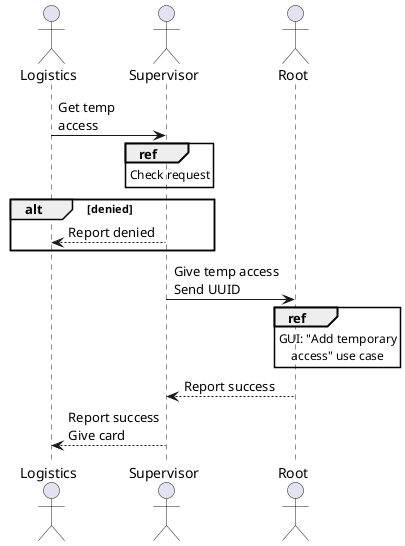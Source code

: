@startuml Get_Temporary_Access

actor Logistics
actor Supervisor
actor Root

Logistics -> Supervisor : Get temp\naccess 
ref over Supervisor : Check request
alt denied
Supervisor --> Logistics : Report denied
end
Supervisor -> Root : Give temp access\nSend UUID
ref over Root : GUI: "Add temporary\naccess" use case
Root --> Supervisor : Report success
Supervisor --> Logistics : Report success\nGive card 

@enduml